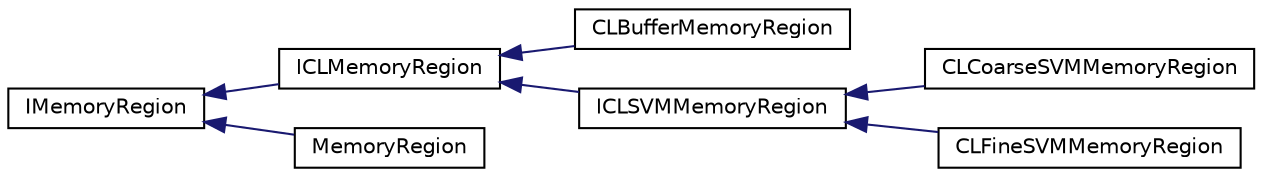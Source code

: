digraph "Graphical Class Hierarchy"
{
 // LATEX_PDF_SIZE
  edge [fontname="Helvetica",fontsize="10",labelfontname="Helvetica",labelfontsize="10"];
  node [fontname="Helvetica",fontsize="10",shape=record];
  rankdir="LR";
  Node0 [label="IMemoryRegion",height=0.2,width=0.4,color="black", fillcolor="white", style="filled",URL="$classarm__compute_1_1_i_memory_region.xhtml",tooltip="Memory region interface."];
  Node0 -> Node1 [dir="back",color="midnightblue",fontsize="10",style="solid",fontname="Helvetica"];
  Node1 [label="ICLMemoryRegion",height=0.2,width=0.4,color="black", fillcolor="white", style="filled",URL="$classarm__compute_1_1_i_c_l_memory_region.xhtml",tooltip="OpenCL memory region interface."];
  Node1 -> Node2 [dir="back",color="midnightblue",fontsize="10",style="solid",fontname="Helvetica"];
  Node2 [label="CLBufferMemoryRegion",height=0.2,width=0.4,color="black", fillcolor="white", style="filled",URL="$classarm__compute_1_1_c_l_buffer_memory_region.xhtml",tooltip="OpenCL buffer memory region implementation."];
  Node1 -> Node3 [dir="back",color="midnightblue",fontsize="10",style="solid",fontname="Helvetica"];
  Node3 [label="ICLSVMMemoryRegion",height=0.2,width=0.4,color="black", fillcolor="white", style="filled",URL="$classarm__compute_1_1_i_c_l_s_v_m_memory_region.xhtml",tooltip="OpenCL SVM memory region interface."];
  Node3 -> Node4 [dir="back",color="midnightblue",fontsize="10",style="solid",fontname="Helvetica"];
  Node4 [label="CLCoarseSVMMemoryRegion",height=0.2,width=0.4,color="black", fillcolor="white", style="filled",URL="$classarm__compute_1_1_c_l_coarse_s_v_m_memory_region.xhtml",tooltip="OpenCL coarse-grain SVM memory region implementation."];
  Node3 -> Node5 [dir="back",color="midnightblue",fontsize="10",style="solid",fontname="Helvetica"];
  Node5 [label="CLFineSVMMemoryRegion",height=0.2,width=0.4,color="black", fillcolor="white", style="filled",URL="$classarm__compute_1_1_c_l_fine_s_v_m_memory_region.xhtml",tooltip="OpenCL fine-grain SVM memory region implementation."];
  Node0 -> Node6 [dir="back",color="midnightblue",fontsize="10",style="solid",fontname="Helvetica"];
  Node6 [label="MemoryRegion",height=0.2,width=0.4,color="black", fillcolor="white", style="filled",URL="$classarm__compute_1_1_memory_region.xhtml",tooltip="Memory region CPU implementation."];
}
